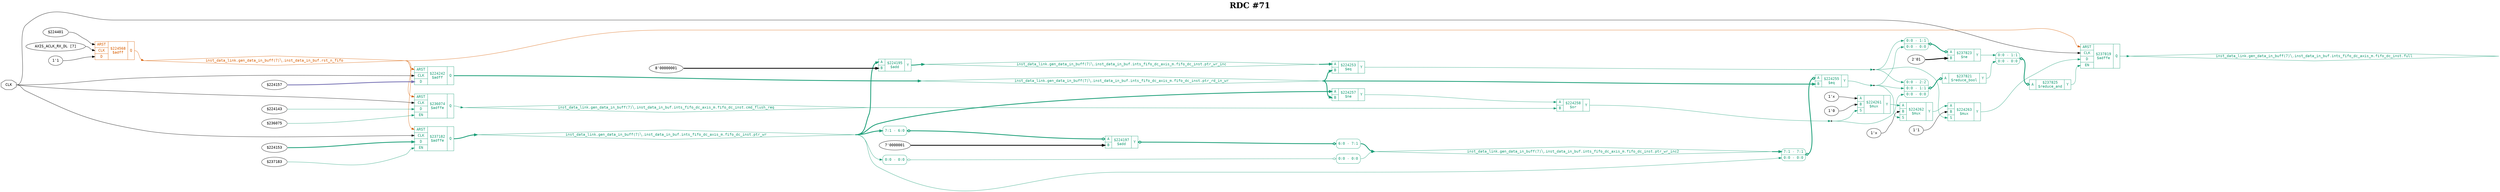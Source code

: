 digraph "spacefibre_light_top" {
label=<<b>RDC #71</b>>;
labelloc="t"
fontsize="30"
node ["fontname"="Courier"]
edge ["fontname"="Courier"]
rankdir="LR";
remincross=true;
n11 [ shape=octagon, label="CLK", color="black", fontcolor="black", href="/src/ip_spacefibre_light_top/spacefibre_light_top.vhd#45" ];
n12 [ shape=diamond, label="inst_data_link.gen_data_in_buff(7)&#9586;.inst_data_in_buf.ints_fifo_dc_axis_m.fifo_dc_inst.cmd_flush_req", colorscheme="dark28", color="1", fontcolor="1", href="/src/ip/fifo_dc/fifo_dc.vhd#111" ];
n13 [ shape=diamond, label="inst_data_link.gen_data_in_buff(7)&#9586;.inst_data_in_buf.ints_fifo_dc_axis_m.fifo_dc_inst.full", colorscheme="dark28", color="1", fontcolor="1", href="/src/ip/fifo_dc/fifo_dc.vhd#127" ];
n14 [ shape=diamond, label="inst_data_link.gen_data_in_buff(7)&#9586;.inst_data_in_buf.ints_fifo_dc_axis_m.fifo_dc_inst.ptr_rd_in_wr", colorscheme="dark28", color="1", fontcolor="1", href="/src/ip/fifo_dc/fifo_dc.vhd#106" ];
n15 [ shape=diamond, label="inst_data_link.gen_data_in_buff(7)&#9586;.inst_data_in_buf.ints_fifo_dc_axis_m.fifo_dc_inst.ptr_wr", colorscheme="dark28", color="1", fontcolor="1", href="/src/ip/fifo_dc/fifo_dc.vhd#94" ];
n16 [ shape=diamond, label="inst_data_link.gen_data_in_buff(7)&#9586;.inst_data_in_buf.ints_fifo_dc_axis_m.fifo_dc_inst.ptr_wr_inc", colorscheme="dark28", color="1", fontcolor="1", href="/src/ip/fifo_dc/fifo_dc.vhd#95" ];
n17 [ shape=diamond, label="inst_data_link.gen_data_in_buff(7)&#9586;.inst_data_in_buf.ints_fifo_dc_axis_m.fifo_dc_inst.ptr_wr_inc2", colorscheme="dark28", color="1", fontcolor="1", href="/src/ip/fifo_dc/fifo_dc.vhd#96" ];
n18 [ shape=diamond, label="inst_data_link.gen_data_in_buff(7)&#9586;.inst_data_in_buf.rst_n_fifo", colorscheme="dark28", color="2", fontcolor="2", href="/src/module_data_link/data_in_buf.vhd#142" ];
{ rank="source"; n11;}
{ rank="sink";}
v0 [ label="$224143" ];
v1 [ label="$236075" ];
c23 [ shape=record, label="{{<p19> ARST|<p11> CLK|<p20> D|<p21> EN}|$236074\n$adffe|{<p22> Q}}", colorscheme="dark28", color="1", fontcolor="1" , href="/src/ip/fifo_dc/fifo_dc.vhd#440"  ];
v2 [ label="$224153" ];
v3 [ label="$237183" ];
c24 [ shape=record, label="{{<p19> ARST|<p11> CLK|<p20> D|<p21> EN}|$237182\n$adffe|{<p22> Q}}", colorscheme="dark28", color="1", fontcolor="1" , href="/src/ip/fifo_dc/fifo_dc.vhd#199"  ];
c25 [ shape=record, label="{{<p19> ARST|<p11> CLK|<p20> D|<p21> EN}|$237819\n$adffe|{<p22> Q}}", colorscheme="dark28", color="1", fontcolor="1" , href="/src/ip/fifo_dc/fifo_dc.vhd#256"  ];
c28 [ shape=record, label="{{<p26> A}|$237821\n$reduce_bool|{<p27> Y}}", colorscheme="dark28", color="1", fontcolor="1" ];
x4 [ shape=record, style=rounded, label="<s2> 0:0 - 2:2 |<s1> 0:0 - 1:1 |<s0> 0:0 - 0:0 ", colorscheme="dark28", color="1", fontcolor="1" ];
x4:e -> c28:p26:w [arrowhead=odiamond, arrowtail=odiamond, dir=both, colorscheme="dark28", color="1", fontcolor="1", style="setlinewidth(3)", label=""];
v6 [ label="2'01" ];
c30 [ shape=record, label="{{<p26> A|<p29> B}|$237823\n$ne|{<p27> Y}}", colorscheme="dark28", color="1", fontcolor="1" ];
x5 [ shape=record, style=rounded, label="<s1> 0:0 - 1:1 |<s0> 0:0 - 0:0 ", colorscheme="dark28", color="1", fontcolor="1" ];
x5:e -> c30:p26:w [arrowhead=odiamond, arrowtail=odiamond, dir=both, colorscheme="dark28", color="1", fontcolor="1", style="setlinewidth(3)", label=""];
c31 [ shape=record, label="{{<p26> A}|$237825\n$reduce_and|{<p27> Y}}", colorscheme="dark28", color="1", fontcolor="1" ];
x7 [ shape=record, style=rounded, label="<s1> 0:0 - 1:1 |<s0> 0:0 - 0:0 ", colorscheme="dark28", color="1", fontcolor="1" ];
x7:e -> c31:p26:w [arrowhead=odiamond, arrowtail=odiamond, dir=both, colorscheme="dark28", color="1", fontcolor="1", style="setlinewidth(3)", label=""];
v8 [ label="$224401" ];
v9 [ label="AXIS_ACLK_RX_DL [7]" ];
v10 [ label="1'1" ];
c32 [ shape=record, label="{{<p19> ARST|<p11> CLK|<p20> D}|$224568\n$adff|{<p22> Q}}", colorscheme="dark28", color="2", fontcolor="2" , href="/src/module_data_link/data_in_buf.vhd#194"  ];
v11 [ label="8'00000001" ];
c33 [ shape=record, label="{{<p26> A|<p29> B}|$224195\n$add|{<p27> Y}}", colorscheme="dark28", color="1", fontcolor="1" , href="/src/ip/fifo_dc/fifo_dc.vhd#170"  ];
v13 [ label="7'0000001" ];
c34 [ shape=record, label="{{<p26> A|<p29> B}|$224197\n$add|{<p27> Y}}", colorscheme="dark28", color="1", fontcolor="1" , href="/src/ip/fifo_dc/fifo_dc.vhd#171"  ];
x12 [ shape=record, style=rounded, label="<s0> 7:1 - 6:0 ", colorscheme="dark28", color="1", fontcolor="1" ];
x12:e -> c34:p26:w [arrowhead=odiamond, arrowtail=odiamond, dir=both, colorscheme="dark28", color="1", fontcolor="1", style="setlinewidth(3)", label=""];
x14 [ shape=record, style=rounded, label="<s0> 6:0 - 7:1 ", colorscheme="dark28", color="1", fontcolor="1" ];
c34:p27:e -> x14:w [arrowhead=odiamond, arrowtail=odiamond, dir=both, colorscheme="dark28", color="1", fontcolor="1", style="setlinewidth(3)", label=""];
c35 [ shape=record, label="{{<p26> A|<p29> B}|$224253\n$eq|{<p27> Y}}", colorscheme="dark28", color="1", fontcolor="1" , href="/src/ip/fifo_dc/fifo_dc.vhd#262"  ];
c36 [ shape=record, label="{{<p26> A|<p29> B}|$224255\n$eq|{<p27> Y}}", colorscheme="dark28", color="1", fontcolor="1" , href="/src/ip/fifo_dc/fifo_dc.vhd#264"  ];
x15 [ shape=record, style=rounded, label="<s1> 7:1 - 7:1 |<s0> 0:0 - 0:0 ", colorscheme="dark28", color="1", fontcolor="1" ];
x15:e -> c36:p26:w [arrowhead=odiamond, arrowtail=odiamond, dir=both, colorscheme="dark28", color="1", fontcolor="1", style="setlinewidth(3)", label=""];
c37 [ shape=record, label="{{<p26> A|<p29> B}|$224258\n$or|{<p27> Y}}", colorscheme="dark28", color="1", fontcolor="1" , href="/src/ip/fifo_dc/fifo_dc.vhd#266"  ];
v16 [ label="1'x" ];
v17 [ label="1'0" ];
c39 [ shape=record, label="{{<p26> A|<p29> B|<p38> S}|$224261\n$mux|{<p27> Y}}", colorscheme="dark28", color="1", fontcolor="1" , href="/src/ip/fifo_dc/fifo_dc.vhd#262"  ];
v18 [ label="1'x" ];
c40 [ shape=record, label="{{<p26> A|<p29> B|<p38> S}|$224262\n$mux|{<p27> Y}}", colorscheme="dark28", color="1", fontcolor="1" , href="/src/ip/fifo_dc/fifo_dc.vhd#262"  ];
v19 [ label="1'1" ];
c41 [ shape=record, label="{{<p26> A|<p29> B|<p38> S}|$224263\n$mux|{<p27> Y}}", colorscheme="dark28", color="1", fontcolor="1" , href="/src/ip/fifo_dc/fifo_dc.vhd#262"  ];
c42 [ shape=record, label="{{<p26> A|<p29> B}|$224257\n$ne|{<p27> Y}}", colorscheme="dark28", color="1", fontcolor="1" , href="/src/ip/fifo_dc/fifo_dc.vhd#266"  ];
v20 [ label="$224157" ];
c43 [ shape=record, label="{{<p19> ARST|<p11> CLK|<p20> D}|$224242\n$adff|{<p22> Q}}", colorscheme="dark28", color="1", fontcolor="1" , href="/src/ip/fifo_dc/fifo_dc.vhd#222"  ];
x21 [ shape=record, style=rounded, label="<s0> 0:0 - 0:0 ", colorscheme="dark28", color="1", fontcolor="1" ];
x22 [ shape=record, style=rounded, label="<s0> 0:0 - 0:0 ", colorscheme="dark28", color="1", fontcolor="1" ];
x21:e -> x22:w [arrowhead=odiamond, arrowtail=odiamond, dir=both, colorscheme="dark28", color="1", fontcolor="1", label=""];
c28:p27:e -> x7:s0:w [colorscheme="dark28", color="1", fontcolor="1", label=""];
c41:p27:e -> c25:p20:w [colorscheme="dark28", color="1", fontcolor="1", label=""];
n11:e -> c23:p11:w [color="black", fontcolor="black", label=""];
n11:e -> c24:p11:w [color="black", fontcolor="black", label=""];
n11:e -> c25:p11:w [color="black", fontcolor="black", label=""];
n11:e -> c43:p11:w [color="black", fontcolor="black", label=""];
c23:p22:e -> n12:w [colorscheme="dark28", color="1", fontcolor="1", label=""];
n12:e -> c37:p29:w [colorscheme="dark28", color="1", fontcolor="1", label=""];
c25:p22:e -> n13:w [colorscheme="dark28", color="1", fontcolor="1", label=""];
c43:p22:e -> n14:w [colorscheme="dark28", color="1", fontcolor="1", style="setlinewidth(3)", label=""];
n14:e -> c35:p29:w [colorscheme="dark28", color="1", fontcolor="1", style="setlinewidth(3)", label=""];
n14:e -> c36:p29:w [colorscheme="dark28", color="1", fontcolor="1", style="setlinewidth(3)", label=""];
n14:e -> c42:p29:w [colorscheme="dark28", color="1", fontcolor="1", style="setlinewidth(3)", label=""];
c24:p22:e -> n15:w [colorscheme="dark28", color="1", fontcolor="1", style="setlinewidth(3)", label=""];
n15:e -> c33:p26:w [colorscheme="dark28", color="1", fontcolor="1", style="setlinewidth(3)", label=""];
n15:e -> c42:p26:w [colorscheme="dark28", color="1", fontcolor="1", style="setlinewidth(3)", label=""];
n15:e -> x12:s0:w [colorscheme="dark28", color="1", fontcolor="1", style="setlinewidth(3)", label=""];
n15:e -> x15:s0:w [colorscheme="dark28", color="1", fontcolor="1", label=""];
n15:e -> x21:s0:w [colorscheme="dark28", color="1", fontcolor="1", label=""];
c33:p27:e -> n16:w [colorscheme="dark28", color="1", fontcolor="1", style="setlinewidth(3)", label=""];
n16:e -> c35:p26:w [colorscheme="dark28", color="1", fontcolor="1", style="setlinewidth(3)", label=""];
x14:s0:e -> n17:w [colorscheme="dark28", color="1", fontcolor="1", style="setlinewidth(3)", label=""];
x22:s0:e -> n17:w [colorscheme="dark28", color="1", fontcolor="1", label=""];
n17:e -> x15:s1:w [colorscheme="dark28", color="1", fontcolor="1", style="setlinewidth(3)", label=""];
c32:p22:e -> n18:w [colorscheme="dark28", color="2", fontcolor="2", label=""];
n18:e -> c23:p19:w [colorscheme="dark28", color="2", fontcolor="2", label=""];
n18:e -> c24:p19:w [colorscheme="dark28", color="2", fontcolor="2", label=""];
n18:e -> c25:p19:w [colorscheme="dark28", color="2", fontcolor="2", label=""];
n18:e -> c43:p19:w [colorscheme="dark28", color="2", fontcolor="2", label=""];
c30:p27:e -> x7:s1:w [colorscheme="dark28", color="1", fontcolor="1", label=""];
c31:p27:e -> c25:p21:w [colorscheme="dark28", color="1", fontcolor="1", label=""];
n4 [ shape=point ];
c35:p27:e -> n4:w [colorscheme="dark28", color="1", fontcolor="1", label=""];
n4:e -> c41:p38:w [colorscheme="dark28", color="1", fontcolor="1", label=""];
n4:e -> x4:s2:w [colorscheme="dark28", color="1", fontcolor="1", label=""];
n4:e -> x5:s1:w [colorscheme="dark28", color="1", fontcolor="1", label=""];
n5 [ shape=point ];
c36:p27:e -> n5:w [colorscheme="dark28", color="1", fontcolor="1", label=""];
n5:e -> c40:p38:w [colorscheme="dark28", color="1", fontcolor="1", label=""];
n5:e -> x4:s1:w [colorscheme="dark28", color="1", fontcolor="1", label=""];
n5:e -> x5:s0:w [colorscheme="dark28", color="1", fontcolor="1", label=""];
c42:p27:e -> c37:p26:w [colorscheme="dark28", color="1", fontcolor="1", label=""];
n7 [ shape=point ];
c37:p27:e -> n7:w [colorscheme="dark28", color="1", fontcolor="1", label=""];
n7:e -> c39:p38:w [colorscheme="dark28", color="1", fontcolor="1", label=""];
n7:e -> x4:s0:w [colorscheme="dark28", color="1", fontcolor="1", label=""];
c39:p27:e -> c40:p26:w [colorscheme="dark28", color="1", fontcolor="1", label=""];
c40:p27:e -> c41:p26:w [colorscheme="dark28", color="1", fontcolor="1", label=""];
v0:e -> c23:p20:w [colorscheme="dark28", color="1", fontcolor="1", label=""];
v1:e -> c23:p21:w [colorscheme="dark28", color="1", fontcolor="1", label=""];
v10:e -> c32:p20:w [color="black", fontcolor="black", label=""];
v11:e -> c33:p29:w [color="black", fontcolor="black", style="setlinewidth(3)", label=""];
v13:e -> c34:p29:w [color="black", fontcolor="black", style="setlinewidth(3)", label=""];
v16:e -> c39:p26:w [color="black", fontcolor="black", label=""];
v17:e -> c39:p29:w [color="black", fontcolor="black", label=""];
v18:e -> c40:p29:w [color="black", fontcolor="black", label=""];
v19:e -> c41:p29:w [color="black", fontcolor="black", label=""];
v2:e -> c24:p20:w [colorscheme="dark28", color="1", fontcolor="1", style="setlinewidth(3)", label=""];
v20:e -> c43:p20:w [colorscheme="dark28", color="3", fontcolor="3", style="setlinewidth(3)", label=""];
v3:e -> c24:p21:w [colorscheme="dark28", color="1", fontcolor="1", label=""];
v6:e -> c30:p29:w [color="black", fontcolor="black", style="setlinewidth(3)", label=""];
v8:e -> c32:p19:w [color="black", fontcolor="black", label=""];
v9:e -> c32:p11:w [color="black", fontcolor="black", label=""];
}

